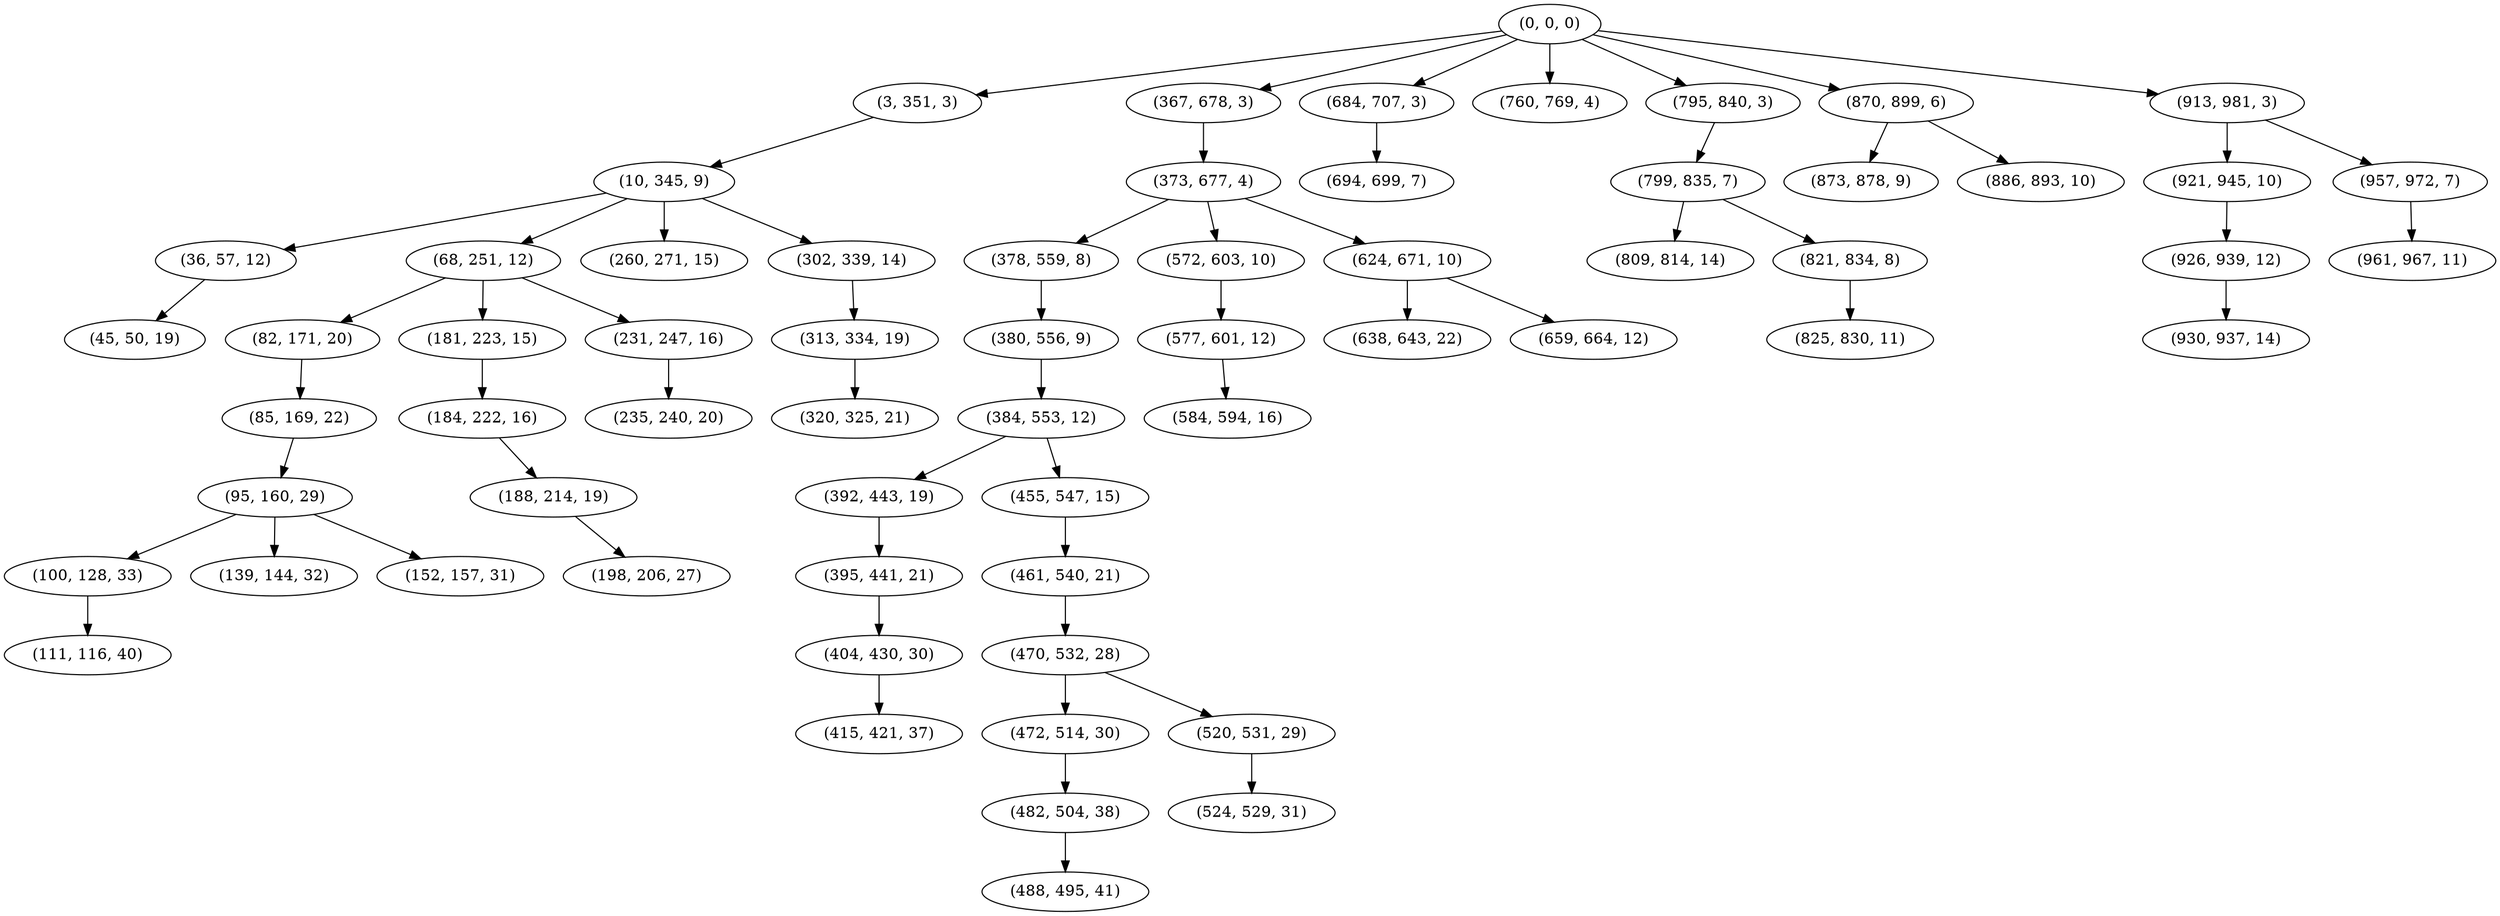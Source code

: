digraph tree {
    "(0, 0, 0)";
    "(3, 351, 3)";
    "(10, 345, 9)";
    "(36, 57, 12)";
    "(45, 50, 19)";
    "(68, 251, 12)";
    "(82, 171, 20)";
    "(85, 169, 22)";
    "(95, 160, 29)";
    "(100, 128, 33)";
    "(111, 116, 40)";
    "(139, 144, 32)";
    "(152, 157, 31)";
    "(181, 223, 15)";
    "(184, 222, 16)";
    "(188, 214, 19)";
    "(198, 206, 27)";
    "(231, 247, 16)";
    "(235, 240, 20)";
    "(260, 271, 15)";
    "(302, 339, 14)";
    "(313, 334, 19)";
    "(320, 325, 21)";
    "(367, 678, 3)";
    "(373, 677, 4)";
    "(378, 559, 8)";
    "(380, 556, 9)";
    "(384, 553, 12)";
    "(392, 443, 19)";
    "(395, 441, 21)";
    "(404, 430, 30)";
    "(415, 421, 37)";
    "(455, 547, 15)";
    "(461, 540, 21)";
    "(470, 532, 28)";
    "(472, 514, 30)";
    "(482, 504, 38)";
    "(488, 495, 41)";
    "(520, 531, 29)";
    "(524, 529, 31)";
    "(572, 603, 10)";
    "(577, 601, 12)";
    "(584, 594, 16)";
    "(624, 671, 10)";
    "(638, 643, 22)";
    "(659, 664, 12)";
    "(684, 707, 3)";
    "(694, 699, 7)";
    "(760, 769, 4)";
    "(795, 840, 3)";
    "(799, 835, 7)";
    "(809, 814, 14)";
    "(821, 834, 8)";
    "(825, 830, 11)";
    "(870, 899, 6)";
    "(873, 878, 9)";
    "(886, 893, 10)";
    "(913, 981, 3)";
    "(921, 945, 10)";
    "(926, 939, 12)";
    "(930, 937, 14)";
    "(957, 972, 7)";
    "(961, 967, 11)";
    "(0, 0, 0)" -> "(3, 351, 3)";
    "(0, 0, 0)" -> "(367, 678, 3)";
    "(0, 0, 0)" -> "(684, 707, 3)";
    "(0, 0, 0)" -> "(760, 769, 4)";
    "(0, 0, 0)" -> "(795, 840, 3)";
    "(0, 0, 0)" -> "(870, 899, 6)";
    "(0, 0, 0)" -> "(913, 981, 3)";
    "(3, 351, 3)" -> "(10, 345, 9)";
    "(10, 345, 9)" -> "(36, 57, 12)";
    "(10, 345, 9)" -> "(68, 251, 12)";
    "(10, 345, 9)" -> "(260, 271, 15)";
    "(10, 345, 9)" -> "(302, 339, 14)";
    "(36, 57, 12)" -> "(45, 50, 19)";
    "(68, 251, 12)" -> "(82, 171, 20)";
    "(68, 251, 12)" -> "(181, 223, 15)";
    "(68, 251, 12)" -> "(231, 247, 16)";
    "(82, 171, 20)" -> "(85, 169, 22)";
    "(85, 169, 22)" -> "(95, 160, 29)";
    "(95, 160, 29)" -> "(100, 128, 33)";
    "(95, 160, 29)" -> "(139, 144, 32)";
    "(95, 160, 29)" -> "(152, 157, 31)";
    "(100, 128, 33)" -> "(111, 116, 40)";
    "(181, 223, 15)" -> "(184, 222, 16)";
    "(184, 222, 16)" -> "(188, 214, 19)";
    "(188, 214, 19)" -> "(198, 206, 27)";
    "(231, 247, 16)" -> "(235, 240, 20)";
    "(302, 339, 14)" -> "(313, 334, 19)";
    "(313, 334, 19)" -> "(320, 325, 21)";
    "(367, 678, 3)" -> "(373, 677, 4)";
    "(373, 677, 4)" -> "(378, 559, 8)";
    "(373, 677, 4)" -> "(572, 603, 10)";
    "(373, 677, 4)" -> "(624, 671, 10)";
    "(378, 559, 8)" -> "(380, 556, 9)";
    "(380, 556, 9)" -> "(384, 553, 12)";
    "(384, 553, 12)" -> "(392, 443, 19)";
    "(384, 553, 12)" -> "(455, 547, 15)";
    "(392, 443, 19)" -> "(395, 441, 21)";
    "(395, 441, 21)" -> "(404, 430, 30)";
    "(404, 430, 30)" -> "(415, 421, 37)";
    "(455, 547, 15)" -> "(461, 540, 21)";
    "(461, 540, 21)" -> "(470, 532, 28)";
    "(470, 532, 28)" -> "(472, 514, 30)";
    "(470, 532, 28)" -> "(520, 531, 29)";
    "(472, 514, 30)" -> "(482, 504, 38)";
    "(482, 504, 38)" -> "(488, 495, 41)";
    "(520, 531, 29)" -> "(524, 529, 31)";
    "(572, 603, 10)" -> "(577, 601, 12)";
    "(577, 601, 12)" -> "(584, 594, 16)";
    "(624, 671, 10)" -> "(638, 643, 22)";
    "(624, 671, 10)" -> "(659, 664, 12)";
    "(684, 707, 3)" -> "(694, 699, 7)";
    "(795, 840, 3)" -> "(799, 835, 7)";
    "(799, 835, 7)" -> "(809, 814, 14)";
    "(799, 835, 7)" -> "(821, 834, 8)";
    "(821, 834, 8)" -> "(825, 830, 11)";
    "(870, 899, 6)" -> "(873, 878, 9)";
    "(870, 899, 6)" -> "(886, 893, 10)";
    "(913, 981, 3)" -> "(921, 945, 10)";
    "(913, 981, 3)" -> "(957, 972, 7)";
    "(921, 945, 10)" -> "(926, 939, 12)";
    "(926, 939, 12)" -> "(930, 937, 14)";
    "(957, 972, 7)" -> "(961, 967, 11)";
}
